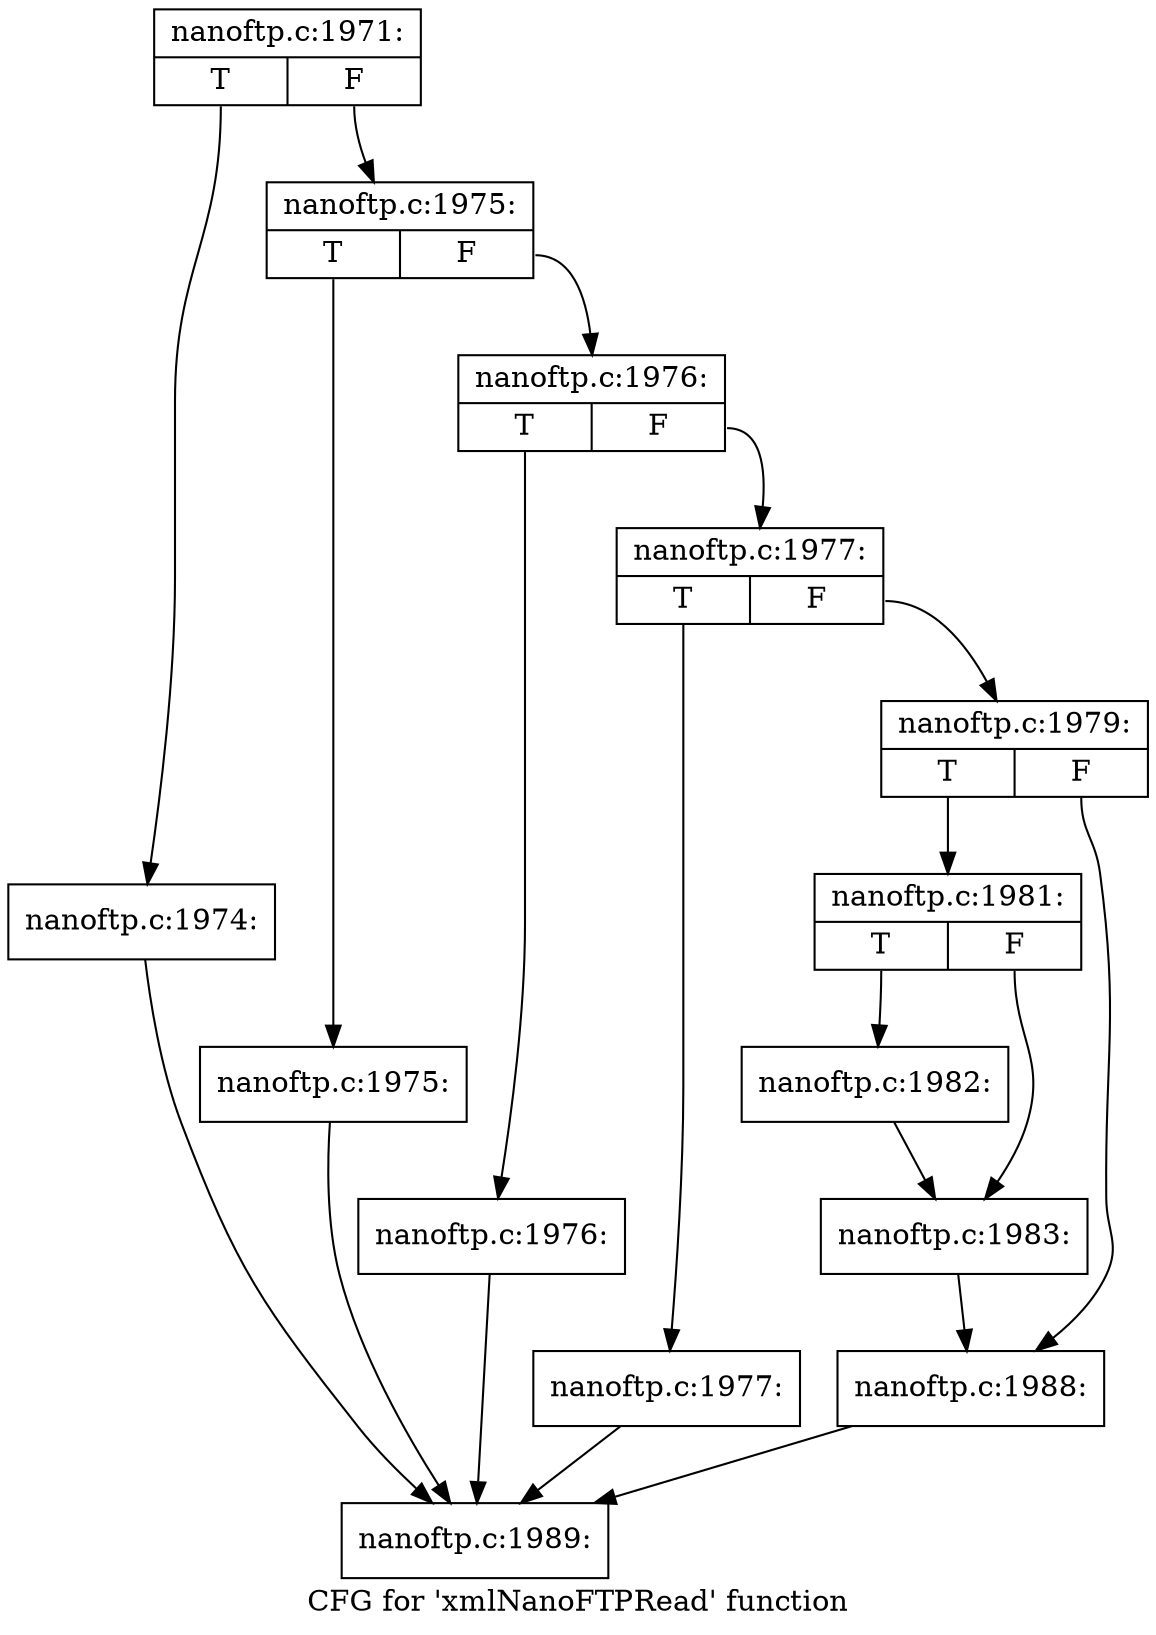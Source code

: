 digraph "CFG for 'xmlNanoFTPRead' function" {
	label="CFG for 'xmlNanoFTPRead' function";

	Node0x3f7bc00 [shape=record,label="{nanoftp.c:1971:|{<s0>T|<s1>F}}"];
	Node0x3f7bc00:s0 -> Node0x3f7ce20;
	Node0x3f7bc00:s1 -> Node0x3f7ce70;
	Node0x3f7ce20 [shape=record,label="{nanoftp.c:1974:}"];
	Node0x3f7ce20 -> Node0x3f7bee0;
	Node0x3f7ce70 [shape=record,label="{nanoftp.c:1975:|{<s0>T|<s1>F}}"];
	Node0x3f7ce70:s0 -> Node0x3f7d330;
	Node0x3f7ce70:s1 -> Node0x3f7d380;
	Node0x3f7d330 [shape=record,label="{nanoftp.c:1975:}"];
	Node0x3f7d330 -> Node0x3f7bee0;
	Node0x3f7d380 [shape=record,label="{nanoftp.c:1976:|{<s0>T|<s1>F}}"];
	Node0x3f7d380:s0 -> Node0x3f7d940;
	Node0x3f7d380:s1 -> Node0x3f7d990;
	Node0x3f7d940 [shape=record,label="{nanoftp.c:1976:}"];
	Node0x3f7d940 -> Node0x3f7bee0;
	Node0x3f7d990 [shape=record,label="{nanoftp.c:1977:|{<s0>T|<s1>F}}"];
	Node0x3f7d990:s0 -> Node0x3f7de50;
	Node0x3f7d990:s1 -> Node0x3f7dea0;
	Node0x3f7de50 [shape=record,label="{nanoftp.c:1977:}"];
	Node0x3f7de50 -> Node0x3f7bee0;
	Node0x3f7dea0 [shape=record,label="{nanoftp.c:1979:|{<s0>T|<s1>F}}"];
	Node0x3f7dea0:s0 -> Node0x3f7e8e0;
	Node0x3f7dea0:s1 -> Node0x3f7e930;
	Node0x3f7e8e0 [shape=record,label="{nanoftp.c:1981:|{<s0>T|<s1>F}}"];
	Node0x3f7e8e0:s0 -> Node0x3f7ecf0;
	Node0x3f7e8e0:s1 -> Node0x3f7ed40;
	Node0x3f7ecf0 [shape=record,label="{nanoftp.c:1982:}"];
	Node0x3f7ecf0 -> Node0x3f7ed40;
	Node0x3f7ed40 [shape=record,label="{nanoftp.c:1983:}"];
	Node0x3f7ed40 -> Node0x3f7e930;
	Node0x3f7e930 [shape=record,label="{nanoftp.c:1988:}"];
	Node0x3f7e930 -> Node0x3f7bee0;
	Node0x3f7bee0 [shape=record,label="{nanoftp.c:1989:}"];
}
